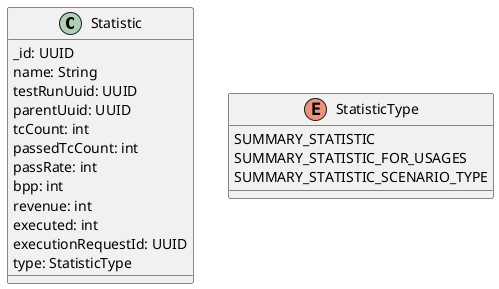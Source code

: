 @startuml

class Statistic {
    _id: UUID
    name: String
    testRunUuid: UUID
    parentUuid: UUID
    tcCount: int
    passedTcCount: int
    passRate: int
    bpp: int
    revenue: int
    executed: int
    executionRequestId: UUID
    type: StatisticType
}

enum StatisticType {
    SUMMARY_STATISTIC
    SUMMARY_STATISTIC_FOR_USAGES
    SUMMARY_STATISTIC_SCENARIO_TYPE
}
@enduml
